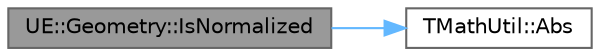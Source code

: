 digraph "UE::Geometry::IsNormalized"
{
 // INTERACTIVE_SVG=YES
 // LATEX_PDF_SIZE
  bgcolor="transparent";
  edge [fontname=Helvetica,fontsize=10,labelfontname=Helvetica,labelfontsize=10];
  node [fontname=Helvetica,fontsize=10,shape=box,height=0.2,width=0.4];
  rankdir="LR";
  Node1 [id="Node000001",label="UE::Geometry::IsNormalized",height=0.2,width=0.4,color="gray40", fillcolor="grey60", style="filled", fontcolor="black",tooltip=" "];
  Node1 -> Node2 [id="edge1_Node000001_Node000002",color="steelblue1",style="solid",tooltip=" "];
  Node2 [id="Node000002",label="TMathUtil::Abs",height=0.2,width=0.4,color="grey40", fillcolor="white", style="filled",URL="$df/d8b/classTMathUtil.html#aa4b523e8f8c0985c28dc04179b68bd46",tooltip=" "];
}
